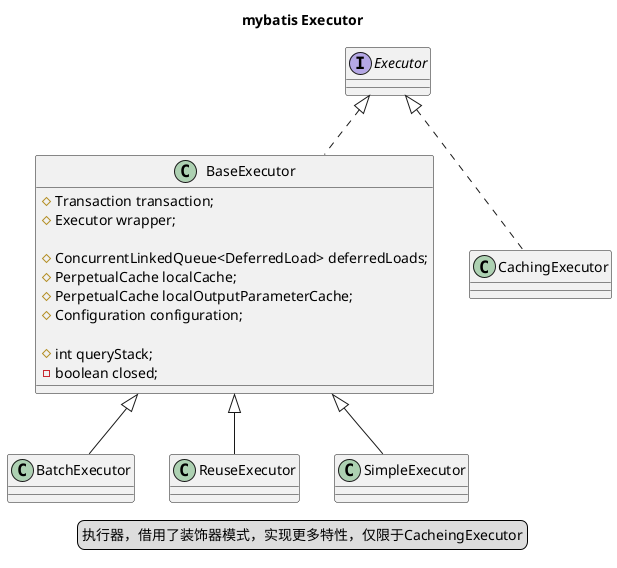 @startuml

title mybatis Executor

legend
执行器，借用了装饰器模式，实现更多特性，仅限于CacheingExecutor
end legend

interface Executor
class BaseExecutor {
    # Transaction transaction;
    # Executor wrapper;

    # ConcurrentLinkedQueue<DeferredLoad> deferredLoads;
    # PerpetualCache localCache;
    # PerpetualCache localOutputParameterCache;
    # Configuration configuration;

    # int queryStack;
    - boolean closed;
}
class BatchExecutor
class CachingExecutor
class ReuseExecutor
class SimpleExecutor



BaseExecutor .up.|> Executor
CachingExecutor .up.|> Executor
BatchExecutor -up-|> BaseExecutor
ReuseExecutor -up-|> BaseExecutor
SimpleExecutor -up-|> BaseExecutor



@enduml